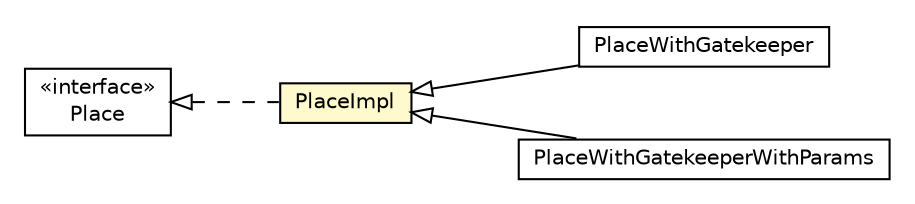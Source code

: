 #!/usr/local/bin/dot
#
# Class diagram 
# Generated by UMLGraph version R5_6-24-gf6e263 (http://www.umlgraph.org/)
#

digraph G {
	edge [fontname="Helvetica",fontsize=10,labelfontname="Helvetica",labelfontsize=10];
	node [fontname="Helvetica",fontsize=10,shape=plaintext];
	nodesep=0.25;
	ranksep=0.5;
	rankdir=LR;
	// com.gwtplatform.mvp.client.proxy.PlaceImpl
	c284825 [label=<<table title="com.gwtplatform.mvp.client.proxy.PlaceImpl" border="0" cellborder="1" cellspacing="0" cellpadding="2" port="p" bgcolor="lemonChiffon" href="./PlaceImpl.html">
		<tr><td><table border="0" cellspacing="0" cellpadding="1">
<tr><td align="center" balign="center"> PlaceImpl </td></tr>
		</table></td></tr>
		</table>>, URL="./PlaceImpl.html", fontname="Helvetica", fontcolor="black", fontsize=10.0];
	// com.gwtplatform.mvp.client.proxy.PlaceWithGatekeeper
	c284828 [label=<<table title="com.gwtplatform.mvp.client.proxy.PlaceWithGatekeeper" border="0" cellborder="1" cellspacing="0" cellpadding="2" port="p" href="./PlaceWithGatekeeper.html">
		<tr><td><table border="0" cellspacing="0" cellpadding="1">
<tr><td align="center" balign="center"> PlaceWithGatekeeper </td></tr>
		</table></td></tr>
		</table>>, URL="./PlaceWithGatekeeper.html", fontname="Helvetica", fontcolor="black", fontsize=10.0];
	// com.gwtplatform.mvp.client.proxy.Place
	c284833 [label=<<table title="com.gwtplatform.mvp.client.proxy.Place" border="0" cellborder="1" cellspacing="0" cellpadding="2" port="p" href="./Place.html">
		<tr><td><table border="0" cellspacing="0" cellpadding="1">
<tr><td align="center" balign="center"> &#171;interface&#187; </td></tr>
<tr><td align="center" balign="center"> Place </td></tr>
		</table></td></tr>
		</table>>, URL="./Place.html", fontname="Helvetica", fontcolor="black", fontsize=10.0];
	// com.gwtplatform.mvp.client.proxy.PlaceWithGatekeeperWithParams
	c284871 [label=<<table title="com.gwtplatform.mvp.client.proxy.PlaceWithGatekeeperWithParams" border="0" cellborder="1" cellspacing="0" cellpadding="2" port="p" href="./PlaceWithGatekeeperWithParams.html">
		<tr><td><table border="0" cellspacing="0" cellpadding="1">
<tr><td align="center" balign="center"> PlaceWithGatekeeperWithParams </td></tr>
		</table></td></tr>
		</table>>, URL="./PlaceWithGatekeeperWithParams.html", fontname="Helvetica", fontcolor="black", fontsize=10.0];
	//com.gwtplatform.mvp.client.proxy.PlaceImpl implements com.gwtplatform.mvp.client.proxy.Place
	c284833:p -> c284825:p [dir=back,arrowtail=empty,style=dashed];
	//com.gwtplatform.mvp.client.proxy.PlaceWithGatekeeper extends com.gwtplatform.mvp.client.proxy.PlaceImpl
	c284825:p -> c284828:p [dir=back,arrowtail=empty];
	//com.gwtplatform.mvp.client.proxy.PlaceWithGatekeeperWithParams extends com.gwtplatform.mvp.client.proxy.PlaceImpl
	c284825:p -> c284871:p [dir=back,arrowtail=empty];
}

